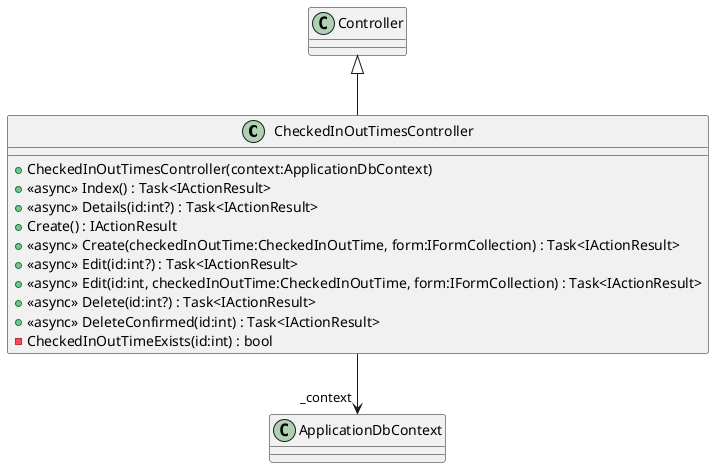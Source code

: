 @startuml
class CheckedInOutTimesController {
    + CheckedInOutTimesController(context:ApplicationDbContext)
    + <<async>> Index() : Task<IActionResult>
    + <<async>> Details(id:int?) : Task<IActionResult>
    + Create() : IActionResult
    + <<async>> Create(checkedInOutTime:CheckedInOutTime, form:IFormCollection) : Task<IActionResult>
    + <<async>> Edit(id:int?) : Task<IActionResult>
    + <<async>> Edit(id:int, checkedInOutTime:CheckedInOutTime, form:IFormCollection) : Task<IActionResult>
    + <<async>> Delete(id:int?) : Task<IActionResult>
    + <<async>> DeleteConfirmed(id:int) : Task<IActionResult>
    - CheckedInOutTimeExists(id:int) : bool
}
Controller <|-- CheckedInOutTimesController
CheckedInOutTimesController --> "_context" ApplicationDbContext
@enduml
